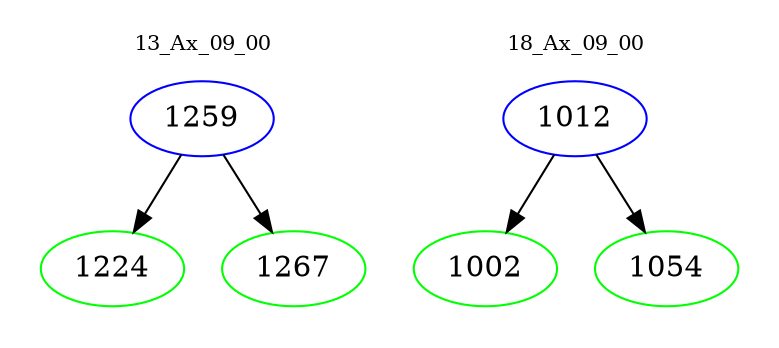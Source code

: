 digraph{
subgraph cluster_0 {
color = white
label = "13_Ax_09_00";
fontsize=10;
T0_1259 [label="1259", color="blue"]
T0_1259 -> T0_1224 [color="black"]
T0_1224 [label="1224", color="green"]
T0_1259 -> T0_1267 [color="black"]
T0_1267 [label="1267", color="green"]
}
subgraph cluster_1 {
color = white
label = "18_Ax_09_00";
fontsize=10;
T1_1012 [label="1012", color="blue"]
T1_1012 -> T1_1002 [color="black"]
T1_1002 [label="1002", color="green"]
T1_1012 -> T1_1054 [color="black"]
T1_1054 [label="1054", color="green"]
}
}
